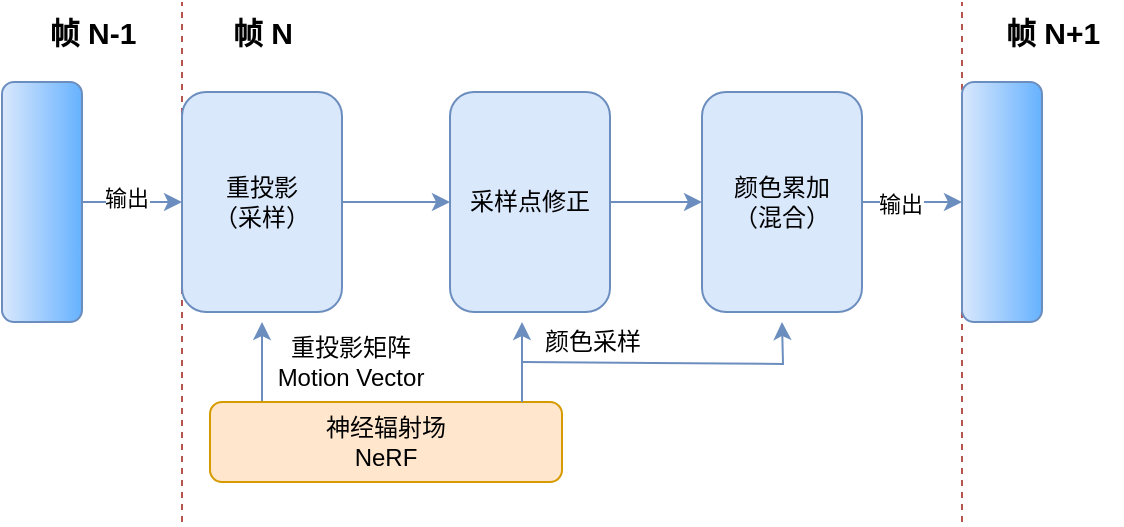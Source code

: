<mxfile version="24.0.2" type="github">
  <diagram name="第 1 页" id="SyCCU0ZzsL677O3831hq">
    <mxGraphModel dx="1195" dy="615" grid="1" gridSize="10" guides="1" tooltips="1" connect="1" arrows="1" fold="1" page="1" pageScale="1" pageWidth="827" pageHeight="1169" math="0" shadow="0">
      <root>
        <mxCell id="0" />
        <mxCell id="1" parent="0" />
        <mxCell id="DcN9ESU2zj3WshWU_Jpc-2" style="edgeStyle=orthogonalEdgeStyle;rounded=0;orthogonalLoop=1;jettySize=auto;html=1;exitX=0.5;exitY=0;exitDx=0;exitDy=0;fillColor=#dae8fc;strokeColor=#6c8ebf;" edge="1" parent="1" source="DcN9ESU2zj3WshWU_Jpc-1">
          <mxGeometry relative="1" as="geometry">
            <mxPoint x="240" y="260" as="targetPoint" />
          </mxGeometry>
        </mxCell>
        <mxCell id="DcN9ESU2zj3WshWU_Jpc-3" value="输出" style="edgeLabel;html=1;align=center;verticalAlign=middle;resizable=0;points=[];" vertex="1" connectable="0" parent="DcN9ESU2zj3WshWU_Jpc-2">
          <mxGeometry x="-0.127" y="2" relative="1" as="geometry">
            <mxPoint as="offset" />
          </mxGeometry>
        </mxCell>
        <mxCell id="DcN9ESU2zj3WshWU_Jpc-1" value="" style="rounded=1;whiteSpace=wrap;html=1;rotation=90;fillColor=#dae8fc;strokeColor=#6c8ebf;gradientColor=#66B2FF;gradientDirection=north;" vertex="1" parent="1">
          <mxGeometry x="110" y="240" width="120" height="40" as="geometry" />
        </mxCell>
        <mxCell id="DcN9ESU2zj3WshWU_Jpc-4" value="" style="endArrow=none;dashed=1;html=1;rounded=0;fillColor=#f8cecc;strokeColor=#b85450;" edge="1" parent="1">
          <mxGeometry width="50" height="50" relative="1" as="geometry">
            <mxPoint x="240" y="420" as="sourcePoint" />
            <mxPoint x="240" y="160" as="targetPoint" />
          </mxGeometry>
        </mxCell>
        <mxCell id="DcN9ESU2zj3WshWU_Jpc-5" value="&lt;font style=&quot;font-size: 15px;&quot;&gt;&lt;b&gt;帧 N-1&lt;/b&gt;&lt;/font&gt;" style="text;html=1;align=center;verticalAlign=middle;resizable=0;points=[];autosize=1;strokeColor=none;fillColor=none;" vertex="1" parent="1">
          <mxGeometry x="160" y="160" width="70" height="30" as="geometry" />
        </mxCell>
        <mxCell id="DcN9ESU2zj3WshWU_Jpc-6" value="&lt;font style=&quot;font-size: 15px;&quot;&gt;&lt;b&gt;帧 N&lt;/b&gt;&lt;/font&gt;" style="text;html=1;align=center;verticalAlign=middle;resizable=0;points=[];autosize=1;strokeColor=none;fillColor=none;" vertex="1" parent="1">
          <mxGeometry x="255" y="160" width="50" height="30" as="geometry" />
        </mxCell>
        <mxCell id="DcN9ESU2zj3WshWU_Jpc-11" style="edgeStyle=orthogonalEdgeStyle;rounded=0;orthogonalLoop=1;jettySize=auto;html=1;exitX=1;exitY=0.5;exitDx=0;exitDy=0;entryX=0;entryY=0.5;entryDx=0;entryDy=0;fillColor=#dae8fc;strokeColor=#6c8ebf;" edge="1" parent="1" source="DcN9ESU2zj3WshWU_Jpc-7" target="DcN9ESU2zj3WshWU_Jpc-10">
          <mxGeometry relative="1" as="geometry" />
        </mxCell>
        <mxCell id="DcN9ESU2zj3WshWU_Jpc-7" value="重投影&lt;div&gt;（采样）&lt;/div&gt;" style="rounded=1;whiteSpace=wrap;html=1;rotation=0;fillColor=#dae8fc;strokeColor=#6c8ebf;gradientDirection=north;" vertex="1" parent="1">
          <mxGeometry x="240" y="205" width="80" height="110" as="geometry" />
        </mxCell>
        <mxCell id="DcN9ESU2zj3WshWU_Jpc-14" style="edgeStyle=orthogonalEdgeStyle;rounded=0;orthogonalLoop=1;jettySize=auto;html=1;exitX=1;exitY=0.5;exitDx=0;exitDy=0;entryX=0;entryY=0.5;entryDx=0;entryDy=0;fillColor=#dae8fc;strokeColor=#6c8ebf;" edge="1" parent="1" source="DcN9ESU2zj3WshWU_Jpc-10" target="DcN9ESU2zj3WshWU_Jpc-13">
          <mxGeometry relative="1" as="geometry" />
        </mxCell>
        <mxCell id="DcN9ESU2zj3WshWU_Jpc-10" value="采样点修正" style="rounded=1;whiteSpace=wrap;html=1;rotation=0;fillColor=#dae8fc;strokeColor=#6c8ebf;gradientDirection=north;" vertex="1" parent="1">
          <mxGeometry x="374" y="205" width="80" height="110" as="geometry" />
        </mxCell>
        <mxCell id="DcN9ESU2zj3WshWU_Jpc-15" style="edgeStyle=orthogonalEdgeStyle;rounded=0;orthogonalLoop=1;jettySize=auto;html=1;exitX=1;exitY=0.5;exitDx=0;exitDy=0;fillColor=#dae8fc;strokeColor=#6c8ebf;" edge="1" parent="1" source="DcN9ESU2zj3WshWU_Jpc-13">
          <mxGeometry relative="1" as="geometry">
            <mxPoint x="630" y="260" as="targetPoint" />
          </mxGeometry>
        </mxCell>
        <mxCell id="DcN9ESU2zj3WshWU_Jpc-17" value="输出" style="edgeLabel;html=1;align=center;verticalAlign=middle;resizable=0;points=[];" vertex="1" connectable="0" parent="DcN9ESU2zj3WshWU_Jpc-15">
          <mxGeometry x="-0.264" y="-1" relative="1" as="geometry">
            <mxPoint as="offset" />
          </mxGeometry>
        </mxCell>
        <mxCell id="DcN9ESU2zj3WshWU_Jpc-13" value="颜色累加&lt;div&gt;（混合）&lt;/div&gt;" style="rounded=1;whiteSpace=wrap;html=1;rotation=0;fillColor=#dae8fc;strokeColor=#6c8ebf;gradientDirection=north;" vertex="1" parent="1">
          <mxGeometry x="500" y="205" width="80" height="110" as="geometry" />
        </mxCell>
        <mxCell id="DcN9ESU2zj3WshWU_Jpc-18" value="" style="endArrow=none;dashed=1;html=1;rounded=0;fillColor=#f8cecc;strokeColor=#b85450;" edge="1" parent="1">
          <mxGeometry width="50" height="50" relative="1" as="geometry">
            <mxPoint x="630" y="420" as="sourcePoint" />
            <mxPoint x="630" y="160" as="targetPoint" />
          </mxGeometry>
        </mxCell>
        <mxCell id="DcN9ESU2zj3WshWU_Jpc-19" value="&lt;font style=&quot;font-size: 15px;&quot;&gt;&lt;b&gt;帧 N+1&lt;/b&gt;&lt;/font&gt;" style="text;html=1;align=center;verticalAlign=middle;resizable=0;points=[];autosize=1;strokeColor=none;fillColor=none;" vertex="1" parent="1">
          <mxGeometry x="640" y="160" width="70" height="30" as="geometry" />
        </mxCell>
        <mxCell id="DcN9ESU2zj3WshWU_Jpc-20" value="" style="rounded=1;whiteSpace=wrap;html=1;rotation=90;fillColor=#dae8fc;strokeColor=#6c8ebf;gradientColor=#66B2FF;gradientDirection=north;" vertex="1" parent="1">
          <mxGeometry x="590" y="240" width="120" height="40" as="geometry" />
        </mxCell>
        <mxCell id="DcN9ESU2zj3WshWU_Jpc-28" style="edgeStyle=orthogonalEdgeStyle;rounded=0;orthogonalLoop=1;jettySize=auto;html=1;exitX=0.25;exitY=0;exitDx=0;exitDy=0;fillColor=#dae8fc;strokeColor=#6c8ebf;" edge="1" parent="1" source="DcN9ESU2zj3WshWU_Jpc-22">
          <mxGeometry relative="1" as="geometry">
            <mxPoint x="280" y="320" as="targetPoint" />
            <Array as="points">
              <mxPoint x="298" y="380" />
              <mxPoint x="280" y="380" />
            </Array>
          </mxGeometry>
        </mxCell>
        <mxCell id="DcN9ESU2zj3WshWU_Jpc-31" style="edgeStyle=orthogonalEdgeStyle;rounded=0;orthogonalLoop=1;jettySize=auto;html=1;fillColor=#dae8fc;strokeColor=#6c8ebf;" edge="1" parent="1">
          <mxGeometry relative="1" as="geometry">
            <mxPoint x="410" y="340" as="sourcePoint" />
            <mxPoint x="540" y="320" as="targetPoint" />
          </mxGeometry>
        </mxCell>
        <mxCell id="DcN9ESU2zj3WshWU_Jpc-22" value="神经辐射场&lt;div&gt;NeRF&lt;/div&gt;" style="rounded=1;whiteSpace=wrap;html=1;fillColor=#ffe6cc;strokeColor=#d79b00;" vertex="1" parent="1">
          <mxGeometry x="254" y="360" width="176" height="40" as="geometry" />
        </mxCell>
        <mxCell id="DcN9ESU2zj3WshWU_Jpc-29" style="edgeStyle=orthogonalEdgeStyle;rounded=0;orthogonalLoop=1;jettySize=auto;html=1;fillColor=#dae8fc;strokeColor=#6c8ebf;" edge="1" parent="1" source="DcN9ESU2zj3WshWU_Jpc-22">
          <mxGeometry relative="1" as="geometry">
            <mxPoint x="410" y="320" as="targetPoint" />
            <Array as="points">
              <mxPoint x="410" y="350" />
              <mxPoint x="410" y="350" />
            </Array>
          </mxGeometry>
        </mxCell>
        <mxCell id="DcN9ESU2zj3WshWU_Jpc-32" value="重投影矩阵&lt;div&gt;Motion Vector&lt;/div&gt;" style="text;html=1;align=center;verticalAlign=middle;resizable=0;points=[];autosize=1;strokeColor=none;fillColor=none;" vertex="1" parent="1">
          <mxGeometry x="274" y="320" width="100" height="40" as="geometry" />
        </mxCell>
        <mxCell id="DcN9ESU2zj3WshWU_Jpc-33" value="颜色采样" style="text;html=1;align=center;verticalAlign=middle;resizable=0;points=[];autosize=1;strokeColor=none;fillColor=none;" vertex="1" parent="1">
          <mxGeometry x="410" y="315" width="70" height="30" as="geometry" />
        </mxCell>
      </root>
    </mxGraphModel>
  </diagram>
</mxfile>
